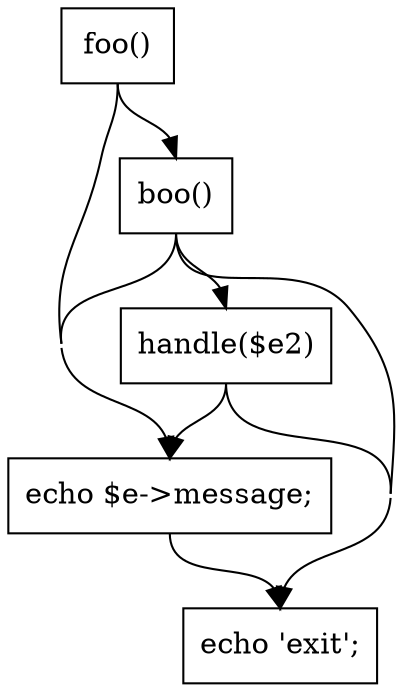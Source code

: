 digraph flow {
	 node[shape=box]
	 graph[rankdir="TB", concentrate=true];
	 edge[headport=n, tailport=s];
	0 [label="foo()"]
	1 [label="echo $e->message;"]
	2 [label="boo()"]
	3 [label="handle($e2)"]
	4 [label="echo 'exit';"]
	0 -> 1 []
	0 -> 2 []
	1 -> 4 []
	2 -> 3 []
	2 -> 1 []
	2 -> 4 []
	3 -> 1 []
	3 -> 4 []
}

